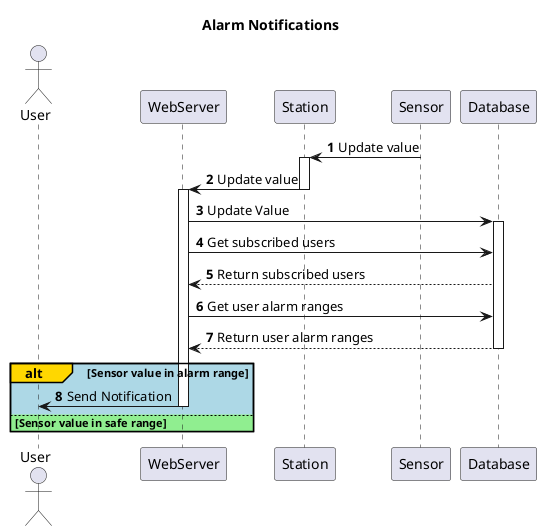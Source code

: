 @startuml
'https://plantuml.com/sequence-diagram

autonumber
title Alarm Notifications
actor User
participant WebServer
participant Station
participant Sensor
participant Database
Sensor -> Station: Update value
activate Station
Station-> WebServer: Update value
deactivate Station
activate WebServer
WebServer -> Database: Update Value
activate Database
WebServer -> Database: Get subscribed users
Database--> WebServer: Return subscribed users
WebServer -> Database: Get user alarm ranges
Database--> WebServer: Return user alarm ranges
deactivate Database
alt#Gold #LightBlue Sensor value in alarm range
    WebServer -> User: Send Notification
    deactivate WebServer
else #LightGreen Sensor value in safe range
end


@enduml